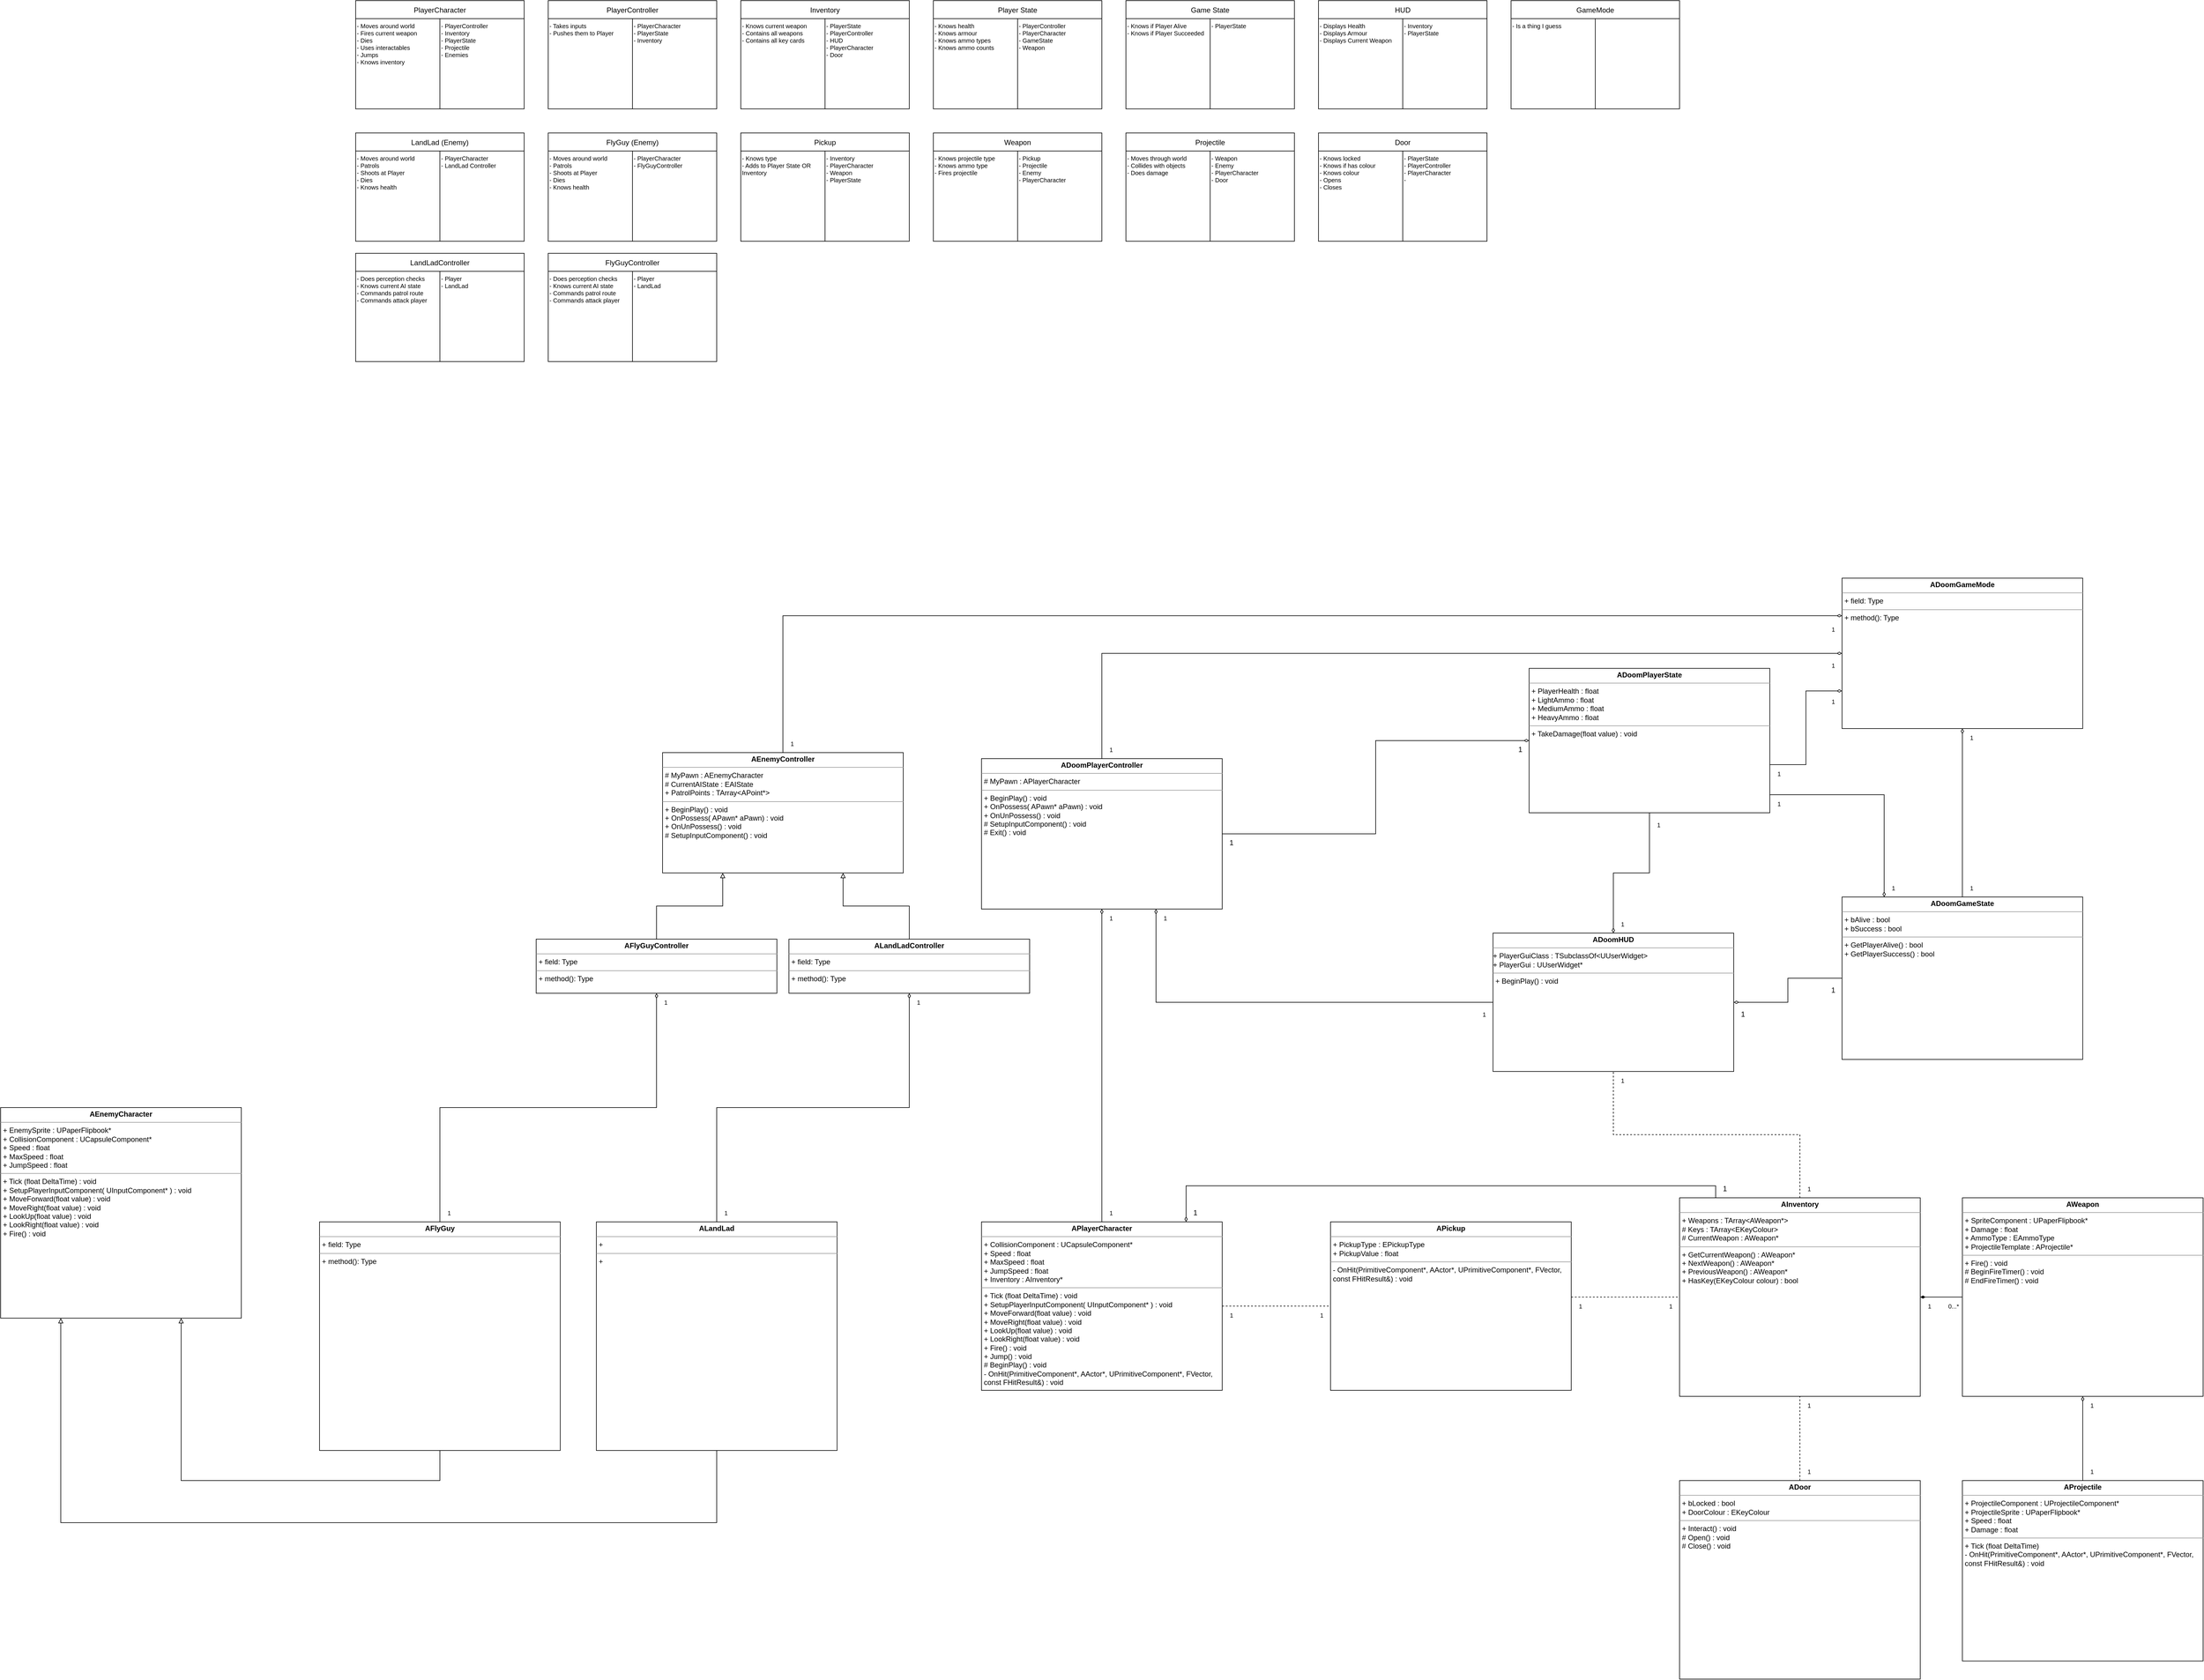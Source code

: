 <mxfile version="20.6.0" type="device"><diagram id="_YccMdDgVibpPT_6IQ4D" name="Page-1"><mxGraphModel dx="4410" dy="3184" grid="1" gridSize="10" guides="1" tooltips="1" connect="1" arrows="1" fold="1" page="1" pageScale="1" pageWidth="850" pageHeight="1100" math="0" shadow="0"><root><mxCell id="0"/><mxCell id="1" parent="0"/><mxCell id="w7ULzrGKjU1Iq_UqyiI_-1" value="PlayerCharacter" style="shape=table;startSize=30;container=1;collapsible=0;childLayout=tableLayout;" parent="1" vertex="1"><mxGeometry x="90" y="-480" width="280" height="180" as="geometry"/></mxCell><mxCell id="w7ULzrGKjU1Iq_UqyiI_-2" value="" style="shape=tableRow;horizontal=0;startSize=0;swimlaneHead=0;swimlaneBody=0;top=0;left=0;bottom=0;right=0;collapsible=0;dropTarget=0;fillColor=none;points=[[0,0.5],[1,0.5]];portConstraint=eastwest;" parent="w7ULzrGKjU1Iq_UqyiI_-1" vertex="1"><mxGeometry y="30" width="280" height="150" as="geometry"/></mxCell><mxCell id="w7ULzrGKjU1Iq_UqyiI_-3" value="- Moves around world&lt;br&gt;- Fires current weapon&lt;br&gt;- Dies&lt;br&gt;- Uses interactables&lt;br&gt;- Jumps&lt;br&gt;- Knows inventory" style="shape=partialRectangle;html=1;whiteSpace=wrap;connectable=0;overflow=hidden;fillColor=none;top=0;left=0;bottom=0;right=0;pointerEvents=1;align=left;verticalAlign=top;fontSize=10;" parent="w7ULzrGKjU1Iq_UqyiI_-2" vertex="1"><mxGeometry width="140" height="150" as="geometry"><mxRectangle width="140" height="150" as="alternateBounds"/></mxGeometry></mxCell><mxCell id="w7ULzrGKjU1Iq_UqyiI_-4" value="- PlayerController&lt;br&gt;- Inventory&lt;br&gt;- PlayerState&lt;br&gt;- Projectile&lt;br&gt;- Enemies" style="shape=partialRectangle;html=1;whiteSpace=wrap;connectable=0;overflow=hidden;fillColor=none;top=0;left=0;bottom=0;right=0;pointerEvents=1;verticalAlign=top;align=left;fontSize=10;" parent="w7ULzrGKjU1Iq_UqyiI_-2" vertex="1"><mxGeometry x="140" width="140" height="150" as="geometry"><mxRectangle width="140" height="150" as="alternateBounds"/></mxGeometry></mxCell><mxCell id="w7ULzrGKjU1Iq_UqyiI_-5" value="Inventory" style="shape=table;startSize=30;container=1;collapsible=0;childLayout=tableLayout;" parent="1" vertex="1"><mxGeometry x="730" y="-480" width="280" height="180" as="geometry"/></mxCell><mxCell id="w7ULzrGKjU1Iq_UqyiI_-6" value="" style="shape=tableRow;horizontal=0;startSize=0;swimlaneHead=0;swimlaneBody=0;top=0;left=0;bottom=0;right=0;collapsible=0;dropTarget=0;fillColor=none;points=[[0,0.5],[1,0.5]];portConstraint=eastwest;" parent="w7ULzrGKjU1Iq_UqyiI_-5" vertex="1"><mxGeometry y="30" width="280" height="150" as="geometry"/></mxCell><mxCell id="w7ULzrGKjU1Iq_UqyiI_-7" value="- Knows current weapon&lt;br&gt;- Contains all weapons&lt;br&gt;- Contains all key cards" style="shape=partialRectangle;html=1;whiteSpace=wrap;connectable=0;overflow=hidden;fillColor=none;top=0;left=0;bottom=0;right=0;pointerEvents=1;align=left;verticalAlign=top;fontSize=10;" parent="w7ULzrGKjU1Iq_UqyiI_-6" vertex="1"><mxGeometry width="140" height="150" as="geometry"><mxRectangle width="140" height="150" as="alternateBounds"/></mxGeometry></mxCell><mxCell id="w7ULzrGKjU1Iq_UqyiI_-8" value="- PlayerState&lt;br&gt;- PlayerController&lt;br&gt;- HUD&lt;br&gt;- PlayerCharacter&lt;br&gt;- Door" style="shape=partialRectangle;html=1;whiteSpace=wrap;connectable=0;overflow=hidden;fillColor=none;top=0;left=0;bottom=0;right=0;pointerEvents=1;verticalAlign=top;align=left;fontSize=10;" parent="w7ULzrGKjU1Iq_UqyiI_-6" vertex="1"><mxGeometry x="140" width="140" height="150" as="geometry"><mxRectangle width="140" height="150" as="alternateBounds"/></mxGeometry></mxCell><mxCell id="w7ULzrGKjU1Iq_UqyiI_-9" value="Player State" style="shape=table;startSize=30;container=1;collapsible=0;childLayout=tableLayout;" parent="1" vertex="1"><mxGeometry x="1050" y="-480" width="280" height="180" as="geometry"/></mxCell><mxCell id="w7ULzrGKjU1Iq_UqyiI_-10" value="" style="shape=tableRow;horizontal=0;startSize=0;swimlaneHead=0;swimlaneBody=0;top=0;left=0;bottom=0;right=0;collapsible=0;dropTarget=0;fillColor=none;points=[[0,0.5],[1,0.5]];portConstraint=eastwest;" parent="w7ULzrGKjU1Iq_UqyiI_-9" vertex="1"><mxGeometry y="30" width="280" height="150" as="geometry"/></mxCell><mxCell id="w7ULzrGKjU1Iq_UqyiI_-11" value="- Knows health&lt;br&gt;- Knows armour&lt;br&gt;- Knows ammo types&lt;br&gt;- Knows ammo counts" style="shape=partialRectangle;html=1;whiteSpace=wrap;connectable=0;overflow=hidden;fillColor=none;top=0;left=0;bottom=0;right=0;pointerEvents=1;align=left;verticalAlign=top;fontSize=10;" parent="w7ULzrGKjU1Iq_UqyiI_-10" vertex="1"><mxGeometry width="140" height="150" as="geometry"><mxRectangle width="140" height="150" as="alternateBounds"/></mxGeometry></mxCell><mxCell id="w7ULzrGKjU1Iq_UqyiI_-12" value="- PlayerController&lt;br&gt;- PlayerCharacter&lt;br&gt;- GameState&lt;br&gt;- Weapon" style="shape=partialRectangle;html=1;whiteSpace=wrap;connectable=0;overflow=hidden;fillColor=none;top=0;left=0;bottom=0;right=0;pointerEvents=1;verticalAlign=top;align=left;fontSize=10;" parent="w7ULzrGKjU1Iq_UqyiI_-10" vertex="1"><mxGeometry x="140" width="140" height="150" as="geometry"><mxRectangle width="140" height="150" as="alternateBounds"/></mxGeometry></mxCell><mxCell id="w7ULzrGKjU1Iq_UqyiI_-13" value="Game State" style="shape=table;startSize=30;container=1;collapsible=0;childLayout=tableLayout;" parent="1" vertex="1"><mxGeometry x="1370" y="-480" width="280" height="180" as="geometry"/></mxCell><mxCell id="w7ULzrGKjU1Iq_UqyiI_-14" value="" style="shape=tableRow;horizontal=0;startSize=0;swimlaneHead=0;swimlaneBody=0;top=0;left=0;bottom=0;right=0;collapsible=0;dropTarget=0;fillColor=none;points=[[0,0.5],[1,0.5]];portConstraint=eastwest;" parent="w7ULzrGKjU1Iq_UqyiI_-13" vertex="1"><mxGeometry y="30" width="280" height="150" as="geometry"/></mxCell><mxCell id="w7ULzrGKjU1Iq_UqyiI_-15" value="- Knows if Player Alive&lt;br&gt;- Knows if Player Succeeded" style="shape=partialRectangle;html=1;whiteSpace=wrap;connectable=0;overflow=hidden;fillColor=none;top=0;left=0;bottom=0;right=0;pointerEvents=1;align=left;verticalAlign=top;fontSize=10;" parent="w7ULzrGKjU1Iq_UqyiI_-14" vertex="1"><mxGeometry width="140" height="150" as="geometry"><mxRectangle width="140" height="150" as="alternateBounds"/></mxGeometry></mxCell><mxCell id="w7ULzrGKjU1Iq_UqyiI_-16" value="- PlayerState" style="shape=partialRectangle;html=1;whiteSpace=wrap;connectable=0;overflow=hidden;fillColor=none;top=0;left=0;bottom=0;right=0;pointerEvents=1;verticalAlign=top;align=left;fontSize=10;" parent="w7ULzrGKjU1Iq_UqyiI_-14" vertex="1"><mxGeometry x="140" width="140" height="150" as="geometry"><mxRectangle width="140" height="150" as="alternateBounds"/></mxGeometry></mxCell><mxCell id="w7ULzrGKjU1Iq_UqyiI_-17" value="LandLad (Enemy)" style="shape=table;startSize=30;container=1;collapsible=0;childLayout=tableLayout;" parent="1" vertex="1"><mxGeometry x="90" y="-260" width="280" height="180" as="geometry"/></mxCell><mxCell id="w7ULzrGKjU1Iq_UqyiI_-18" value="" style="shape=tableRow;horizontal=0;startSize=0;swimlaneHead=0;swimlaneBody=0;top=0;left=0;bottom=0;right=0;collapsible=0;dropTarget=0;fillColor=none;points=[[0,0.5],[1,0.5]];portConstraint=eastwest;" parent="w7ULzrGKjU1Iq_UqyiI_-17" vertex="1"><mxGeometry y="30" width="280" height="150" as="geometry"/></mxCell><mxCell id="w7ULzrGKjU1Iq_UqyiI_-19" value="- Moves around world&lt;br&gt;- Patrols&lt;br&gt;- Shoots at Player&lt;br&gt;- Dies&lt;br&gt;- Knows health" style="shape=partialRectangle;html=1;whiteSpace=wrap;connectable=0;overflow=hidden;fillColor=none;top=0;left=0;bottom=0;right=0;pointerEvents=1;align=left;verticalAlign=top;fontSize=10;" parent="w7ULzrGKjU1Iq_UqyiI_-18" vertex="1"><mxGeometry width="140" height="150" as="geometry"><mxRectangle width="140" height="150" as="alternateBounds"/></mxGeometry></mxCell><mxCell id="w7ULzrGKjU1Iq_UqyiI_-20" value="- PlayerCharacter&lt;br&gt;- LandLad Controller" style="shape=partialRectangle;html=1;whiteSpace=wrap;connectable=0;overflow=hidden;fillColor=none;top=0;left=0;bottom=0;right=0;pointerEvents=1;verticalAlign=top;align=left;fontSize=10;" parent="w7ULzrGKjU1Iq_UqyiI_-18" vertex="1"><mxGeometry x="140" width="140" height="150" as="geometry"><mxRectangle width="140" height="150" as="alternateBounds"/></mxGeometry></mxCell><mxCell id="w7ULzrGKjU1Iq_UqyiI_-21" value="FlyGuy (Enemy)" style="shape=table;startSize=30;container=1;collapsible=0;childLayout=tableLayout;" parent="1" vertex="1"><mxGeometry x="410" y="-260" width="280" height="180" as="geometry"/></mxCell><mxCell id="w7ULzrGKjU1Iq_UqyiI_-22" value="" style="shape=tableRow;horizontal=0;startSize=0;swimlaneHead=0;swimlaneBody=0;top=0;left=0;bottom=0;right=0;collapsible=0;dropTarget=0;fillColor=none;points=[[0,0.5],[1,0.5]];portConstraint=eastwest;" parent="w7ULzrGKjU1Iq_UqyiI_-21" vertex="1"><mxGeometry y="30" width="280" height="150" as="geometry"/></mxCell><mxCell id="w7ULzrGKjU1Iq_UqyiI_-23" value="- Moves around world&lt;br&gt;- Patrols&lt;br&gt;- Shoots at Player&lt;br&gt;- Dies&lt;br&gt;- Knows health" style="shape=partialRectangle;html=1;whiteSpace=wrap;connectable=0;overflow=hidden;fillColor=none;top=0;left=0;bottom=0;right=0;pointerEvents=1;align=left;verticalAlign=top;fontSize=10;" parent="w7ULzrGKjU1Iq_UqyiI_-22" vertex="1"><mxGeometry width="140" height="150" as="geometry"><mxRectangle width="140" height="150" as="alternateBounds"/></mxGeometry></mxCell><mxCell id="w7ULzrGKjU1Iq_UqyiI_-24" value="- PlayerCharacter&lt;br&gt;- FlyGuyController" style="shape=partialRectangle;html=1;whiteSpace=wrap;connectable=0;overflow=hidden;fillColor=none;top=0;left=0;bottom=0;right=0;pointerEvents=1;verticalAlign=top;align=left;fontSize=10;" parent="w7ULzrGKjU1Iq_UqyiI_-22" vertex="1"><mxGeometry x="140" width="140" height="150" as="geometry"><mxRectangle width="140" height="150" as="alternateBounds"/></mxGeometry></mxCell><mxCell id="w7ULzrGKjU1Iq_UqyiI_-25" value="Pickup" style="shape=table;startSize=30;container=1;collapsible=0;childLayout=tableLayout;" parent="1" vertex="1"><mxGeometry x="730" y="-260" width="280" height="180" as="geometry"/></mxCell><mxCell id="w7ULzrGKjU1Iq_UqyiI_-26" value="" style="shape=tableRow;horizontal=0;startSize=0;swimlaneHead=0;swimlaneBody=0;top=0;left=0;bottom=0;right=0;collapsible=0;dropTarget=0;fillColor=none;points=[[0,0.5],[1,0.5]];portConstraint=eastwest;" parent="w7ULzrGKjU1Iq_UqyiI_-25" vertex="1"><mxGeometry y="30" width="280" height="150" as="geometry"/></mxCell><mxCell id="w7ULzrGKjU1Iq_UqyiI_-27" value="- Knows type&lt;br&gt;- Adds to Player State OR Inventory" style="shape=partialRectangle;html=1;whiteSpace=wrap;connectable=0;overflow=hidden;fillColor=none;top=0;left=0;bottom=0;right=0;pointerEvents=1;align=left;verticalAlign=top;fontSize=10;" parent="w7ULzrGKjU1Iq_UqyiI_-26" vertex="1"><mxGeometry width="140" height="150" as="geometry"><mxRectangle width="140" height="150" as="alternateBounds"/></mxGeometry></mxCell><mxCell id="w7ULzrGKjU1Iq_UqyiI_-28" value="- Inventory&lt;br&gt;- PlayerCharacter&lt;br&gt;- Weapon&lt;br&gt;- PlayerState" style="shape=partialRectangle;html=1;whiteSpace=wrap;connectable=0;overflow=hidden;fillColor=none;top=0;left=0;bottom=0;right=0;pointerEvents=1;verticalAlign=top;align=left;fontSize=10;" parent="w7ULzrGKjU1Iq_UqyiI_-26" vertex="1"><mxGeometry x="140" width="140" height="150" as="geometry"><mxRectangle width="140" height="150" as="alternateBounds"/></mxGeometry></mxCell><mxCell id="w7ULzrGKjU1Iq_UqyiI_-29" value="HUD" style="shape=table;startSize=30;container=1;collapsible=0;childLayout=tableLayout;" parent="1" vertex="1"><mxGeometry x="1690" y="-480" width="280" height="180" as="geometry"/></mxCell><mxCell id="w7ULzrGKjU1Iq_UqyiI_-30" value="" style="shape=tableRow;horizontal=0;startSize=0;swimlaneHead=0;swimlaneBody=0;top=0;left=0;bottom=0;right=0;collapsible=0;dropTarget=0;fillColor=none;points=[[0,0.5],[1,0.5]];portConstraint=eastwest;" parent="w7ULzrGKjU1Iq_UqyiI_-29" vertex="1"><mxGeometry y="30" width="280" height="150" as="geometry"/></mxCell><mxCell id="w7ULzrGKjU1Iq_UqyiI_-31" value="- Displays Health&lt;br&gt;- Displays Armour&lt;br&gt;- Displays Current Weapon&lt;br&gt;" style="shape=partialRectangle;html=1;whiteSpace=wrap;connectable=0;overflow=hidden;fillColor=none;top=0;left=0;bottom=0;right=0;pointerEvents=1;align=left;verticalAlign=top;fontSize=10;" parent="w7ULzrGKjU1Iq_UqyiI_-30" vertex="1"><mxGeometry width="140" height="150" as="geometry"><mxRectangle width="140" height="150" as="alternateBounds"/></mxGeometry></mxCell><mxCell id="w7ULzrGKjU1Iq_UqyiI_-32" value="- Inventory&lt;br&gt;- PlayerState" style="shape=partialRectangle;html=1;whiteSpace=wrap;connectable=0;overflow=hidden;fillColor=none;top=0;left=0;bottom=0;right=0;pointerEvents=1;verticalAlign=top;align=left;fontSize=10;" parent="w7ULzrGKjU1Iq_UqyiI_-30" vertex="1"><mxGeometry x="140" width="140" height="150" as="geometry"><mxRectangle width="140" height="150" as="alternateBounds"/></mxGeometry></mxCell><mxCell id="w7ULzrGKjU1Iq_UqyiI_-33" value="Door" style="shape=table;startSize=30;container=1;collapsible=0;childLayout=tableLayout;" parent="1" vertex="1"><mxGeometry x="1690" y="-260" width="280" height="180" as="geometry"/></mxCell><mxCell id="w7ULzrGKjU1Iq_UqyiI_-34" value="" style="shape=tableRow;horizontal=0;startSize=0;swimlaneHead=0;swimlaneBody=0;top=0;left=0;bottom=0;right=0;collapsible=0;dropTarget=0;fillColor=none;points=[[0,0.5],[1,0.5]];portConstraint=eastwest;" parent="w7ULzrGKjU1Iq_UqyiI_-33" vertex="1"><mxGeometry y="30" width="280" height="150" as="geometry"/></mxCell><mxCell id="w7ULzrGKjU1Iq_UqyiI_-35" value="- Knows locked&lt;br&gt;- Knows if has colour&lt;br&gt;- Knows colour&lt;br&gt;- Opens&lt;br&gt;- Closes" style="shape=partialRectangle;html=1;whiteSpace=wrap;connectable=0;overflow=hidden;fillColor=none;top=0;left=0;bottom=0;right=0;pointerEvents=1;align=left;verticalAlign=top;fontSize=10;" parent="w7ULzrGKjU1Iq_UqyiI_-34" vertex="1"><mxGeometry width="140" height="150" as="geometry"><mxRectangle width="140" height="150" as="alternateBounds"/></mxGeometry></mxCell><mxCell id="w7ULzrGKjU1Iq_UqyiI_-36" value="- PlayerState&lt;br&gt;- PlayerController&lt;br&gt;- PlayerCharacter&lt;br&gt;-" style="shape=partialRectangle;html=1;whiteSpace=wrap;connectable=0;overflow=hidden;fillColor=none;top=0;left=0;bottom=0;right=0;pointerEvents=1;verticalAlign=top;align=left;fontSize=10;" parent="w7ULzrGKjU1Iq_UqyiI_-34" vertex="1"><mxGeometry x="140" width="140" height="150" as="geometry"><mxRectangle width="140" height="150" as="alternateBounds"/></mxGeometry></mxCell><mxCell id="w7ULzrGKjU1Iq_UqyiI_-37" value="LandLadController" style="shape=table;startSize=30;container=1;collapsible=0;childLayout=tableLayout;" parent="1" vertex="1"><mxGeometry x="90" y="-60" width="280" height="180" as="geometry"/></mxCell><mxCell id="w7ULzrGKjU1Iq_UqyiI_-38" value="" style="shape=tableRow;horizontal=0;startSize=0;swimlaneHead=0;swimlaneBody=0;top=0;left=0;bottom=0;right=0;collapsible=0;dropTarget=0;fillColor=none;points=[[0,0.5],[1,0.5]];portConstraint=eastwest;" parent="w7ULzrGKjU1Iq_UqyiI_-37" vertex="1"><mxGeometry y="30" width="280" height="150" as="geometry"/></mxCell><mxCell id="w7ULzrGKjU1Iq_UqyiI_-39" value="- Does perception checks&lt;br&gt;- Knows current AI state&lt;br&gt;- Commands patrol route&lt;br&gt;- Commands attack player" style="shape=partialRectangle;html=1;whiteSpace=wrap;connectable=0;overflow=hidden;fillColor=none;top=0;left=0;bottom=0;right=0;pointerEvents=1;align=left;verticalAlign=top;fontSize=10;" parent="w7ULzrGKjU1Iq_UqyiI_-38" vertex="1"><mxGeometry width="140" height="150" as="geometry"><mxRectangle width="140" height="150" as="alternateBounds"/></mxGeometry></mxCell><mxCell id="w7ULzrGKjU1Iq_UqyiI_-40" value="- Player&lt;br&gt;- LandLad" style="shape=partialRectangle;html=1;whiteSpace=wrap;connectable=0;overflow=hidden;fillColor=none;top=0;left=0;bottom=0;right=0;pointerEvents=1;verticalAlign=top;align=left;fontSize=10;" parent="w7ULzrGKjU1Iq_UqyiI_-38" vertex="1"><mxGeometry x="140" width="140" height="150" as="geometry"><mxRectangle width="140" height="150" as="alternateBounds"/></mxGeometry></mxCell><mxCell id="w7ULzrGKjU1Iq_UqyiI_-41" value="PlayerController" style="shape=table;startSize=30;container=1;collapsible=0;childLayout=tableLayout;" parent="1" vertex="1"><mxGeometry x="410" y="-480" width="280" height="180" as="geometry"/></mxCell><mxCell id="w7ULzrGKjU1Iq_UqyiI_-42" value="" style="shape=tableRow;horizontal=0;startSize=0;swimlaneHead=0;swimlaneBody=0;top=0;left=0;bottom=0;right=0;collapsible=0;dropTarget=0;fillColor=none;points=[[0,0.5],[1,0.5]];portConstraint=eastwest;" parent="w7ULzrGKjU1Iq_UqyiI_-41" vertex="1"><mxGeometry y="30" width="280" height="150" as="geometry"/></mxCell><mxCell id="w7ULzrGKjU1Iq_UqyiI_-43" value="- Takes inputs&lt;br&gt;- Pushes them to Player" style="shape=partialRectangle;html=1;whiteSpace=wrap;connectable=0;overflow=hidden;fillColor=none;top=0;left=0;bottom=0;right=0;pointerEvents=1;align=left;verticalAlign=top;fontSize=10;" parent="w7ULzrGKjU1Iq_UqyiI_-42" vertex="1"><mxGeometry width="140" height="150" as="geometry"><mxRectangle width="140" height="150" as="alternateBounds"/></mxGeometry></mxCell><mxCell id="w7ULzrGKjU1Iq_UqyiI_-44" value="- PlayerCharacter&lt;br&gt;- PlayerState&lt;br&gt;- Inventory" style="shape=partialRectangle;html=1;whiteSpace=wrap;connectable=0;overflow=hidden;fillColor=none;top=0;left=0;bottom=0;right=0;pointerEvents=1;verticalAlign=top;align=left;fontSize=10;" parent="w7ULzrGKjU1Iq_UqyiI_-42" vertex="1"><mxGeometry x="140" width="140" height="150" as="geometry"><mxRectangle width="140" height="150" as="alternateBounds"/></mxGeometry></mxCell><mxCell id="w7ULzrGKjU1Iq_UqyiI_-45" value="FlyGuyController" style="shape=table;startSize=30;container=1;collapsible=0;childLayout=tableLayout;" parent="1" vertex="1"><mxGeometry x="410" y="-60" width="280" height="180" as="geometry"/></mxCell><mxCell id="w7ULzrGKjU1Iq_UqyiI_-46" value="" style="shape=tableRow;horizontal=0;startSize=0;swimlaneHead=0;swimlaneBody=0;top=0;left=0;bottom=0;right=0;collapsible=0;dropTarget=0;fillColor=none;points=[[0,0.5],[1,0.5]];portConstraint=eastwest;" parent="w7ULzrGKjU1Iq_UqyiI_-45" vertex="1"><mxGeometry y="30" width="280" height="150" as="geometry"/></mxCell><mxCell id="w7ULzrGKjU1Iq_UqyiI_-47" value="- Does perception checks&lt;br&gt;- Knows current AI state&lt;br&gt;- Commands patrol route&lt;br&gt;- Commands attack player" style="shape=partialRectangle;html=1;whiteSpace=wrap;connectable=0;overflow=hidden;fillColor=none;top=0;left=0;bottom=0;right=0;pointerEvents=1;align=left;verticalAlign=top;fontSize=10;" parent="w7ULzrGKjU1Iq_UqyiI_-46" vertex="1"><mxGeometry width="140" height="150" as="geometry"><mxRectangle width="140" height="150" as="alternateBounds"/></mxGeometry></mxCell><mxCell id="w7ULzrGKjU1Iq_UqyiI_-48" value="- Player&lt;br&gt;- LandLad" style="shape=partialRectangle;html=1;whiteSpace=wrap;connectable=0;overflow=hidden;fillColor=none;top=0;left=0;bottom=0;right=0;pointerEvents=1;verticalAlign=top;align=left;fontSize=10;" parent="w7ULzrGKjU1Iq_UqyiI_-46" vertex="1"><mxGeometry x="140" width="140" height="150" as="geometry"><mxRectangle width="140" height="150" as="alternateBounds"/></mxGeometry></mxCell><mxCell id="w7ULzrGKjU1Iq_UqyiI_-49" value="Weapon" style="shape=table;startSize=30;container=1;collapsible=0;childLayout=tableLayout;" parent="1" vertex="1"><mxGeometry x="1050" y="-260" width="280" height="180" as="geometry"/></mxCell><mxCell id="w7ULzrGKjU1Iq_UqyiI_-50" value="" style="shape=tableRow;horizontal=0;startSize=0;swimlaneHead=0;swimlaneBody=0;top=0;left=0;bottom=0;right=0;collapsible=0;dropTarget=0;fillColor=none;points=[[0,0.5],[1,0.5]];portConstraint=eastwest;" parent="w7ULzrGKjU1Iq_UqyiI_-49" vertex="1"><mxGeometry y="30" width="280" height="150" as="geometry"/></mxCell><mxCell id="w7ULzrGKjU1Iq_UqyiI_-51" value="- Knows projectile type&lt;br&gt;- Knows ammo type&lt;br&gt;- Fires projectile" style="shape=partialRectangle;html=1;whiteSpace=wrap;connectable=0;overflow=hidden;fillColor=none;top=0;left=0;bottom=0;right=0;pointerEvents=1;align=left;verticalAlign=top;fontSize=10;" parent="w7ULzrGKjU1Iq_UqyiI_-50" vertex="1"><mxGeometry width="140" height="150" as="geometry"><mxRectangle width="140" height="150" as="alternateBounds"/></mxGeometry></mxCell><mxCell id="w7ULzrGKjU1Iq_UqyiI_-52" value="- Pickup&lt;br&gt;- Projectile&lt;br&gt;- Enemy&lt;br&gt;- PlayerCharacter" style="shape=partialRectangle;html=1;whiteSpace=wrap;connectable=0;overflow=hidden;fillColor=none;top=0;left=0;bottom=0;right=0;pointerEvents=1;verticalAlign=top;align=left;fontSize=10;" parent="w7ULzrGKjU1Iq_UqyiI_-50" vertex="1"><mxGeometry x="140" width="140" height="150" as="geometry"><mxRectangle width="140" height="150" as="alternateBounds"/></mxGeometry></mxCell><mxCell id="w7ULzrGKjU1Iq_UqyiI_-53" value="Projectile" style="shape=table;startSize=30;container=1;collapsible=0;childLayout=tableLayout;" parent="1" vertex="1"><mxGeometry x="1370" y="-260" width="280" height="180" as="geometry"/></mxCell><mxCell id="w7ULzrGKjU1Iq_UqyiI_-54" value="" style="shape=tableRow;horizontal=0;startSize=0;swimlaneHead=0;swimlaneBody=0;top=0;left=0;bottom=0;right=0;collapsible=0;dropTarget=0;fillColor=none;points=[[0,0.5],[1,0.5]];portConstraint=eastwest;" parent="w7ULzrGKjU1Iq_UqyiI_-53" vertex="1"><mxGeometry y="30" width="280" height="150" as="geometry"/></mxCell><mxCell id="w7ULzrGKjU1Iq_UqyiI_-55" value="- Moves through world&lt;br&gt;- Collides with objects&lt;br&gt;- Does damage" style="shape=partialRectangle;html=1;whiteSpace=wrap;connectable=0;overflow=hidden;fillColor=none;top=0;left=0;bottom=0;right=0;pointerEvents=1;align=left;verticalAlign=top;fontSize=10;" parent="w7ULzrGKjU1Iq_UqyiI_-54" vertex="1"><mxGeometry width="140" height="150" as="geometry"><mxRectangle width="140" height="150" as="alternateBounds"/></mxGeometry></mxCell><mxCell id="w7ULzrGKjU1Iq_UqyiI_-56" value="- Weapon&lt;br&gt;- Enemy&lt;br&gt;- PlayerCharacter&lt;br&gt;- Door" style="shape=partialRectangle;html=1;whiteSpace=wrap;connectable=0;overflow=hidden;fillColor=none;top=0;left=0;bottom=0;right=0;pointerEvents=1;verticalAlign=top;align=left;fontSize=10;" parent="w7ULzrGKjU1Iq_UqyiI_-54" vertex="1"><mxGeometry x="140" width="140" height="150" as="geometry"><mxRectangle width="140" height="150" as="alternateBounds"/></mxGeometry></mxCell><mxCell id="w7ULzrGKjU1Iq_UqyiI_-57" value="GameMode" style="shape=table;startSize=30;container=1;collapsible=0;childLayout=tableLayout;" parent="1" vertex="1"><mxGeometry x="2010" y="-480" width="280" height="180" as="geometry"/></mxCell><mxCell id="w7ULzrGKjU1Iq_UqyiI_-58" value="" style="shape=tableRow;horizontal=0;startSize=0;swimlaneHead=0;swimlaneBody=0;top=0;left=0;bottom=0;right=0;collapsible=0;dropTarget=0;fillColor=none;points=[[0,0.5],[1,0.5]];portConstraint=eastwest;" parent="w7ULzrGKjU1Iq_UqyiI_-57" vertex="1"><mxGeometry y="30" width="280" height="150" as="geometry"/></mxCell><mxCell id="w7ULzrGKjU1Iq_UqyiI_-59" value="- Is a thing I guess" style="shape=partialRectangle;html=1;whiteSpace=wrap;connectable=0;overflow=hidden;fillColor=none;top=0;left=0;bottom=0;right=0;pointerEvents=1;align=left;verticalAlign=top;fontSize=10;" parent="w7ULzrGKjU1Iq_UqyiI_-58" vertex="1"><mxGeometry width="140" height="150" as="geometry"><mxRectangle width="140" height="150" as="alternateBounds"/></mxGeometry></mxCell><mxCell id="w7ULzrGKjU1Iq_UqyiI_-60" value="" style="shape=partialRectangle;html=1;whiteSpace=wrap;connectable=0;overflow=hidden;fillColor=none;top=0;left=0;bottom=0;right=0;pointerEvents=1;verticalAlign=top;align=left;fontSize=10;" parent="w7ULzrGKjU1Iq_UqyiI_-58" vertex="1"><mxGeometry x="140" width="140" height="150" as="geometry"><mxRectangle width="140" height="150" as="alternateBounds"/></mxGeometry></mxCell><mxCell id="w7ULzrGKjU1Iq_UqyiI_-64" value="&lt;p style=&quot;margin:0px;margin-top:4px;text-align:center;&quot;&gt;&lt;b&gt;ADoomGameMode&lt;/b&gt;&lt;/p&gt;&lt;hr size=&quot;1&quot;&gt;&lt;p style=&quot;margin:0px;margin-left:4px;&quot;&gt;+ field: Type&lt;/p&gt;&lt;hr size=&quot;1&quot;&gt;&lt;p style=&quot;margin:0px;margin-left:4px;&quot;&gt;+ method(): Type&lt;/p&gt;" style="verticalAlign=top;align=left;overflow=fill;fontSize=12;fontFamily=Helvetica;html=1;" parent="1" vertex="1"><mxGeometry x="2560" y="480" width="400" height="250" as="geometry"/></mxCell><mxCell id="w7ULzrGKjU1Iq_UqyiI_-98" style="edgeStyle=orthogonalEdgeStyle;rounded=0;orthogonalLoop=1;jettySize=auto;html=1;entryX=0.5;entryY=1;entryDx=0;entryDy=0;fontSize=10;endArrow=diamondThin;endFill=0;" parent="1" source="w7ULzrGKjU1Iq_UqyiI_-65" target="w7ULzrGKjU1Iq_UqyiI_-66" edge="1"><mxGeometry relative="1" as="geometry"/></mxCell><mxCell id="w7ULzrGKjU1Iq_UqyiI_-113" style="edgeStyle=orthogonalEdgeStyle;rounded=0;orthogonalLoop=1;jettySize=auto;html=1;entryX=0;entryY=0.5;entryDx=0;entryDy=0;fontSize=10;endArrow=none;endFill=0;dashed=1;" parent="1" source="w7ULzrGKjU1Iq_UqyiI_-65" target="w7ULzrGKjU1Iq_UqyiI_-74" edge="1"><mxGeometry relative="1" as="geometry"/></mxCell><mxCell id="qobhlUI79HzyXRtvR9DI-10" style="edgeStyle=orthogonalEdgeStyle;rounded=0;orthogonalLoop=1;jettySize=auto;html=1;startArrow=diamondThin;startFill=0;endArrow=none;endFill=0;" edge="1" parent="1" source="w7ULzrGKjU1Iq_UqyiI_-65" target="w7ULzrGKjU1Iq_UqyiI_-82"><mxGeometry relative="1" as="geometry"><Array as="points"><mxPoint x="1470" y="1490"/><mxPoint x="2350" y="1490"/></Array></mxGeometry></mxCell><mxCell id="w7ULzrGKjU1Iq_UqyiI_-65" value="&lt;p style=&quot;margin:0px;margin-top:4px;text-align:center;&quot;&gt;&lt;b&gt;APlayerCharacter&lt;/b&gt;&lt;/p&gt;&lt;hr size=&quot;1&quot;&gt;&lt;p style=&quot;margin:0px;margin-left:4px;&quot;&gt;+ CollisionComponent : UCapsuleComponent*&lt;/p&gt;&lt;p style=&quot;margin:0px;margin-left:4px;&quot;&gt;+ Speed : float&lt;/p&gt;&lt;p style=&quot;margin:0px;margin-left:4px;&quot;&gt;+ MaxSpeed : float&lt;/p&gt;&lt;p style=&quot;margin:0px;margin-left:4px;&quot;&gt;+ JumpSpeed : float&lt;/p&gt;&lt;p style=&quot;margin:0px;margin-left:4px;&quot;&gt;+ Inventory : AInventory*&lt;/p&gt;&lt;hr size=&quot;1&quot;&gt;&lt;p style=&quot;margin: 0px 0px 0px 4px;&quot;&gt;+ Tick (float DeltaTime) : void&lt;/p&gt;&lt;p style=&quot;margin: 0px 0px 0px 4px;&quot;&gt;&lt;span style=&quot;&quot;&gt;+ SetupPlayerInputComponent( UInputComponent* ) : void&lt;/span&gt;&lt;br style=&quot;padding: 0px; margin: 0px;&quot;&gt;&lt;/p&gt;&lt;p style=&quot;margin: 0px 0px 0px 4px;&quot;&gt;+ MoveForward(float value) : void&lt;/p&gt;&lt;p style=&quot;margin: 0px 0px 0px 4px;&quot;&gt;+ MoveRight(float value) : void&lt;/p&gt;&lt;p style=&quot;margin: 0px 0px 0px 4px;&quot;&gt;+ LookUp(float value) : void&lt;/p&gt;&lt;p style=&quot;margin: 0px 0px 0px 4px;&quot;&gt;+ LookRight(float value) : void&lt;/p&gt;&lt;p style=&quot;margin: 0px 0px 0px 4px;&quot;&gt;+ Fire() : void&lt;/p&gt;&lt;p style=&quot;margin: 0px 0px 0px 4px;&quot;&gt;+ Jump() : void&lt;/p&gt;&lt;p style=&quot;margin: 0px 0px 0px 4px;&quot;&gt;# BeginPlay() : void&lt;/p&gt;&lt;p style=&quot;margin: 0px 0px 0px 4px;&quot;&gt;- OnHit(PrimitiveComponent*, AActor*, UPrimitiveComponent*, FVector,&lt;/p&gt;&lt;p style=&quot;margin: 0px 0px 0px 4px;&quot;&gt;const FHitResult&amp;amp;) : void&lt;/p&gt;" style="verticalAlign=top;align=left;overflow=fill;fontSize=12;fontFamily=Helvetica;html=1;" parent="1" vertex="1"><mxGeometry x="1130" y="1550" width="400" height="280" as="geometry"/></mxCell><mxCell id="w7ULzrGKjU1Iq_UqyiI_-105" style="edgeStyle=orthogonalEdgeStyle;rounded=0;orthogonalLoop=1;jettySize=auto;html=1;entryX=0;entryY=0.5;entryDx=0;entryDy=0;fontSize=10;endArrow=diamondThin;endFill=0;" parent="1" source="w7ULzrGKjU1Iq_UqyiI_-66" target="w7ULzrGKjU1Iq_UqyiI_-64" edge="1"><mxGeometry relative="1" as="geometry"><Array as="points"><mxPoint x="1330" y="605"/></Array></mxGeometry></mxCell><mxCell id="w7ULzrGKjU1Iq_UqyiI_-66" value="&lt;p style=&quot;margin:0px;margin-top:4px;text-align:center;&quot;&gt;&lt;b&gt;ADoomPlayerController&lt;/b&gt;&lt;/p&gt;&lt;hr size=&quot;1&quot;&gt;&lt;p style=&quot;margin:0px;margin-left:4px;&quot;&gt;# MyPawn : APlayerCharacter&lt;/p&gt;&lt;hr size=&quot;1&quot;&gt;&lt;p style=&quot;margin:0px;margin-left:4px;&quot;&gt;+ BeginPlay() : void&lt;br style=&quot;padding: 0px; margin: 0px;&quot;&gt;+ OnPossess( APawn* aPawn) : void&lt;br style=&quot;padding: 0px; margin: 0px;&quot;&gt;+ OnUnPossess() : void&lt;br style=&quot;padding: 0px; margin: 0px;&quot;&gt;# SetupInputComponent() : void&lt;br style=&quot;padding: 0px; margin: 0px;&quot;&gt;&lt;/p&gt;&lt;p style=&quot;margin:0px;margin-left:4px;&quot;&gt;# Exit() : void&lt;br&gt;&lt;/p&gt;" style="verticalAlign=top;align=left;overflow=fill;fontSize=12;fontFamily=Helvetica;html=1;" parent="1" vertex="1"><mxGeometry x="1130" y="780" width="400" height="250" as="geometry"/></mxCell><mxCell id="w7ULzrGKjU1Iq_UqyiI_-87" style="edgeStyle=orthogonalEdgeStyle;rounded=0;orthogonalLoop=1;jettySize=auto;html=1;entryX=0;entryY=0.75;entryDx=0;entryDy=0;fontSize=10;endArrow=diamondThin;endFill=0;" parent="1" source="w7ULzrGKjU1Iq_UqyiI_-67" target="w7ULzrGKjU1Iq_UqyiI_-64" edge="1"><mxGeometry relative="1" as="geometry"><Array as="points"><mxPoint x="2500" y="790"/><mxPoint x="2500" y="668"/></Array></mxGeometry></mxCell><mxCell id="qobhlUI79HzyXRtvR9DI-6" style="edgeStyle=orthogonalEdgeStyle;rounded=0;orthogonalLoop=1;jettySize=auto;html=1;startArrow=diamondThin;startFill=0;endArrow=none;endFill=0;" edge="1" parent="1" source="w7ULzrGKjU1Iq_UqyiI_-67" target="w7ULzrGKjU1Iq_UqyiI_-66"><mxGeometry relative="1" as="geometry"/></mxCell><mxCell id="w7ULzrGKjU1Iq_UqyiI_-67" value="&lt;p style=&quot;margin:0px;margin-top:4px;text-align:center;&quot;&gt;&lt;b&gt;ADoomPlayerState&lt;/b&gt;&lt;/p&gt;&lt;hr size=&quot;1&quot;&gt;&lt;p style=&quot;margin:0px;margin-left:4px;&quot;&gt;+ PlayerHealth : float&lt;/p&gt;&lt;p style=&quot;margin:0px;margin-left:4px;&quot;&gt;+ LightAmmo : float&lt;/p&gt;&lt;p style=&quot;margin:0px;margin-left:4px;&quot;&gt;+ MediumAmmo : float&lt;/p&gt;&lt;p style=&quot;margin:0px;margin-left:4px;&quot;&gt;+ HeavyAmmo : float&lt;/p&gt;&lt;hr size=&quot;1&quot;&gt;&lt;p style=&quot;margin:0px;margin-left:4px;&quot;&gt;+ TakeDamage(float value) : void&lt;/p&gt;" style="verticalAlign=top;align=left;overflow=fill;fontSize=12;fontFamily=Helvetica;html=1;" parent="1" vertex="1"><mxGeometry x="2040" y="630" width="400" height="240" as="geometry"/></mxCell><mxCell id="w7ULzrGKjU1Iq_UqyiI_-84" style="edgeStyle=orthogonalEdgeStyle;rounded=0;orthogonalLoop=1;jettySize=auto;html=1;fontSize=10;endArrow=diamondThin;endFill=0;" parent="1" source="w7ULzrGKjU1Iq_UqyiI_-68" target="w7ULzrGKjU1Iq_UqyiI_-64" edge="1"><mxGeometry relative="1" as="geometry"/></mxCell><mxCell id="w7ULzrGKjU1Iq_UqyiI_-151" style="edgeStyle=orthogonalEdgeStyle;rounded=0;orthogonalLoop=1;jettySize=auto;html=1;entryX=0.75;entryY=1;entryDx=0;entryDy=0;fontSize=10;endArrow=none;endFill=0;startArrow=diamondThin;startFill=0;" parent="1" source="w7ULzrGKjU1Iq_UqyiI_-68" target="w7ULzrGKjU1Iq_UqyiI_-67" edge="1"><mxGeometry relative="1" as="geometry"><Array as="points"><mxPoint x="2630" y="840"/><mxPoint x="2440" y="840"/><mxPoint x="2440" y="870"/></Array></mxGeometry></mxCell><mxCell id="qobhlUI79HzyXRtvR9DI-3" style="edgeStyle=orthogonalEdgeStyle;rounded=0;orthogonalLoop=1;jettySize=auto;html=1;startArrow=none;startFill=0;endArrow=diamondThin;endFill=0;" edge="1" parent="1" source="w7ULzrGKjU1Iq_UqyiI_-68" target="w7ULzrGKjU1Iq_UqyiI_-69"><mxGeometry relative="1" as="geometry"/></mxCell><mxCell id="w7ULzrGKjU1Iq_UqyiI_-68" value="&lt;p style=&quot;margin:0px;margin-top:4px;text-align:center;&quot;&gt;&lt;b&gt;ADoomGameState&lt;/b&gt;&lt;/p&gt;&lt;hr size=&quot;1&quot;&gt;&lt;p style=&quot;margin: 0px 0px 0px 4px;&quot;&gt;+ bAlive : bool&lt;/p&gt;&lt;p style=&quot;margin: 0px 0px 0px 4px;&quot;&gt;+ bSuccess : bool&lt;/p&gt;&lt;hr size=&quot;1&quot;&gt;&lt;p style=&quot;margin: 0px 0px 0px 4px;&quot;&gt;+ GetPlayerAlive() : bool&lt;/p&gt;&lt;p style=&quot;margin: 0px 0px 0px 4px;&quot;&gt;+ GetPlayerSuccess() : bool&lt;/p&gt;" style="verticalAlign=top;align=left;overflow=fill;fontSize=12;fontFamily=Helvetica;html=1;" parent="1" vertex="1"><mxGeometry x="2560" y="1010" width="400" height="270" as="geometry"/></mxCell><mxCell id="w7ULzrGKjU1Iq_UqyiI_-96" style="edgeStyle=orthogonalEdgeStyle;rounded=0;orthogonalLoop=1;jettySize=auto;html=1;fontSize=10;endArrow=diamondThin;endFill=0;" parent="1" source="w7ULzrGKjU1Iq_UqyiI_-69" target="w7ULzrGKjU1Iq_UqyiI_-66" edge="1"><mxGeometry relative="1" as="geometry"><Array as="points"><mxPoint x="1420" y="1185"/></Array></mxGeometry></mxCell><mxCell id="w7ULzrGKjU1Iq_UqyiI_-97" style="edgeStyle=orthogonalEdgeStyle;rounded=0;orthogonalLoop=1;jettySize=auto;html=1;fontSize=10;endArrow=none;endFill=0;startArrow=diamondThin;startFill=0;" parent="1" source="w7ULzrGKjU1Iq_UqyiI_-69" target="w7ULzrGKjU1Iq_UqyiI_-67" edge="1"><mxGeometry relative="1" as="geometry"/></mxCell><mxCell id="w7ULzrGKjU1Iq_UqyiI_-69" value="&lt;p style=&quot;margin:0px;margin-top:4px;text-align:center;&quot;&gt;&lt;b&gt;ADoomHUD&lt;/b&gt;&lt;/p&gt;&lt;hr size=&quot;1&quot;&gt;&lt;p style=&quot;margin:0px;margin-left:4px;&quot;&gt;&lt;/p&gt;&lt;span style=&quot;&quot;&gt;+ PlayerGuiClass : TSubclassOf&amp;lt;UUserWidget&amp;gt;&lt;/span&gt;&lt;br style=&quot;padding: 0px; margin: 0px;&quot;&gt;&lt;span style=&quot;&quot;&gt;+ PlayerGui : UUserWidget*&lt;/span&gt;&lt;hr size=&quot;1&quot;&gt;&lt;p style=&quot;margin:0px;margin-left:4px;&quot;&gt;+ BeginPlay() : void&lt;br&gt;&lt;/p&gt;" style="verticalAlign=top;align=left;overflow=fill;fontSize=12;fontFamily=Helvetica;html=1;" parent="1" vertex="1"><mxGeometry x="1980" y="1070" width="400" height="230" as="geometry"/></mxCell><mxCell id="w7ULzrGKjU1Iq_UqyiI_-70" value="&lt;p style=&quot;margin:0px;margin-top:4px;text-align:center;&quot;&gt;&lt;b&gt;AEnemyCharacter&lt;/b&gt;&lt;/p&gt;&lt;hr size=&quot;1&quot;&gt;&lt;p style=&quot;margin: 0px 0px 0px 4px;&quot;&gt;+ EnemySprite : UPaperFlipbook*&lt;/p&gt;&lt;p style=&quot;margin: 0px 0px 0px 4px;&quot;&gt;+ CollisionComponent : UCapsuleComponent*&lt;/p&gt;&lt;p style=&quot;margin: 0px 0px 0px 4px;&quot;&gt;+ Speed : float&lt;/p&gt;&lt;p style=&quot;margin: 0px 0px 0px 4px;&quot;&gt;+ MaxSpeed : float&lt;/p&gt;&lt;p style=&quot;margin: 0px 0px 0px 4px;&quot;&gt;+ JumpSpeed : float&lt;/p&gt;&lt;hr size=&quot;1&quot;&gt;&lt;p style=&quot;margin: 0px 0px 0px 4px;&quot;&gt;+ Tick (float DeltaTime) : void&lt;/p&gt;&lt;p style=&quot;margin: 0px 0px 0px 4px;&quot;&gt;+ SetupPlayerInputComponent( UInputComponent* ) : void&lt;br style=&quot;padding: 0px; margin: 0px;&quot;&gt;&lt;/p&gt;&lt;p style=&quot;margin: 0px 0px 0px 4px;&quot;&gt;+ MoveForward(float value) : void&lt;/p&gt;&lt;p style=&quot;margin: 0px 0px 0px 4px;&quot;&gt;+ MoveRight(float value) : void&lt;/p&gt;&lt;p style=&quot;margin: 0px 0px 0px 4px;&quot;&gt;+ LookUp(float value) : void&lt;/p&gt;&lt;p style=&quot;margin: 0px 0px 0px 4px;&quot;&gt;+ LookRight(float value) : void&lt;/p&gt;&lt;p style=&quot;margin: 0px 0px 0px 4px;&quot;&gt;+ Fire() : void&lt;/p&gt;" style="verticalAlign=top;align=left;overflow=fill;fontSize=12;fontFamily=Helvetica;html=1;" parent="1" vertex="1"><mxGeometry x="-500" y="1360" width="400" height="350" as="geometry"/></mxCell><mxCell id="w7ULzrGKjU1Iq_UqyiI_-110" style="edgeStyle=orthogonalEdgeStyle;rounded=0;orthogonalLoop=1;jettySize=auto;html=1;entryX=0.5;entryY=1;entryDx=0;entryDy=0;fontSize=10;endArrow=diamondThin;endFill=0;" parent="1" source="w7ULzrGKjU1Iq_UqyiI_-71" target="w7ULzrGKjU1Iq_UqyiI_-77" edge="1"><mxGeometry relative="1" as="geometry"/></mxCell><mxCell id="w7ULzrGKjU1Iq_UqyiI_-131" style="edgeStyle=orthogonalEdgeStyle;rounded=0;orthogonalLoop=1;jettySize=auto;html=1;entryX=0.25;entryY=1;entryDx=0;entryDy=0;fontSize=10;endArrow=block;endFill=0;" parent="1" source="w7ULzrGKjU1Iq_UqyiI_-71" target="w7ULzrGKjU1Iq_UqyiI_-70" edge="1"><mxGeometry relative="1" as="geometry"><Array as="points"><mxPoint x="690" y="2050"/><mxPoint x="-400" y="2050"/></Array></mxGeometry></mxCell><mxCell id="w7ULzrGKjU1Iq_UqyiI_-71" value="&lt;p style=&quot;margin:0px;margin-top:4px;text-align:center;&quot;&gt;&lt;b&gt;ALandLad&lt;/b&gt;&lt;/p&gt;&lt;hr size=&quot;1&quot;&gt;&lt;p style=&quot;margin: 0px 0px 0px 4px;&quot;&gt;+&amp;nbsp;&lt;br&gt;&lt;/p&gt;&lt;hr size=&quot;1&quot;&gt;&lt;p style=&quot;margin: 0px 0px 0px 4px;&quot;&gt;+&amp;nbsp;&lt;/p&gt;" style="verticalAlign=top;align=left;overflow=fill;fontSize=12;fontFamily=Helvetica;html=1;" parent="1" vertex="1"><mxGeometry x="490" y="1550" width="400" height="380" as="geometry"/></mxCell><mxCell id="w7ULzrGKjU1Iq_UqyiI_-109" style="edgeStyle=orthogonalEdgeStyle;rounded=0;orthogonalLoop=1;jettySize=auto;html=1;fontSize=10;endArrow=diamondThin;endFill=0;" parent="1" source="w7ULzrGKjU1Iq_UqyiI_-73" target="w7ULzrGKjU1Iq_UqyiI_-76" edge="1"><mxGeometry relative="1" as="geometry"/></mxCell><mxCell id="w7ULzrGKjU1Iq_UqyiI_-132" style="edgeStyle=orthogonalEdgeStyle;rounded=0;orthogonalLoop=1;jettySize=auto;html=1;entryX=0.75;entryY=1;entryDx=0;entryDy=0;fontSize=10;endArrow=block;endFill=0;" parent="1" source="w7ULzrGKjU1Iq_UqyiI_-73" target="w7ULzrGKjU1Iq_UqyiI_-70" edge="1"><mxGeometry relative="1" as="geometry"><Array as="points"><mxPoint x="230" y="1980"/><mxPoint x="-200" y="1980"/></Array></mxGeometry></mxCell><mxCell id="w7ULzrGKjU1Iq_UqyiI_-73" value="&lt;p style=&quot;margin:0px;margin-top:4px;text-align:center;&quot;&gt;&lt;b&gt;AFlyGuy&lt;/b&gt;&lt;/p&gt;&lt;hr size=&quot;1&quot;&gt;&lt;p style=&quot;margin:0px;margin-left:4px;&quot;&gt;+ field: Type&lt;/p&gt;&lt;hr size=&quot;1&quot;&gt;&lt;p style=&quot;margin:0px;margin-left:4px;&quot;&gt;+ method(): Type&lt;/p&gt;" style="verticalAlign=top;align=left;overflow=fill;fontSize=12;fontFamily=Helvetica;html=1;" parent="1" vertex="1"><mxGeometry x="30" y="1550" width="400" height="380" as="geometry"/></mxCell><mxCell id="w7ULzrGKjU1Iq_UqyiI_-103" style="edgeStyle=orthogonalEdgeStyle;rounded=0;orthogonalLoop=1;jettySize=auto;html=1;fontSize=10;endArrow=none;endFill=0;entryX=0;entryY=0.5;entryDx=0;entryDy=0;dashed=1;" parent="1" source="w7ULzrGKjU1Iq_UqyiI_-74" target="w7ULzrGKjU1Iq_UqyiI_-82" edge="1"><mxGeometry relative="1" as="geometry"><mxPoint x="2480" y="1330" as="targetPoint"/><Array as="points"><mxPoint x="2180" y="1675"/><mxPoint x="2180" y="1675"/></Array></mxGeometry></mxCell><mxCell id="w7ULzrGKjU1Iq_UqyiI_-74" value="&lt;p style=&quot;margin:0px;margin-top:4px;text-align:center;&quot;&gt;&lt;b&gt;APickup&lt;/b&gt;&lt;/p&gt;&lt;hr size=&quot;1&quot;&gt;&lt;p style=&quot;margin:0px;margin-left:4px;&quot;&gt;+ PickupType : EPickupType&lt;/p&gt;&lt;p style=&quot;margin:0px;margin-left:4px;&quot;&gt;+ PickupValue : float&lt;/p&gt;&lt;hr size=&quot;1&quot;&gt;&lt;p style=&quot;margin:0px;margin-left:4px;&quot;&gt;&lt;span style=&quot;background-color: initial;&quot;&gt;- OnHit(PrimitiveComponent*, AActor*, UPrimitiveComponent*, FVector,&lt;/span&gt;&lt;br&gt;&lt;/p&gt;&lt;p style=&quot;margin: 0px 0px 0px 4px;&quot;&gt;const FHitResult&amp;amp;) : void&lt;/p&gt;" style="verticalAlign=top;align=left;overflow=fill;fontSize=12;fontFamily=Helvetica;html=1;" parent="1" vertex="1"><mxGeometry x="1710" y="1550" width="400" height="280" as="geometry"/></mxCell><mxCell id="w7ULzrGKjU1Iq_UqyiI_-136" style="edgeStyle=orthogonalEdgeStyle;rounded=0;orthogonalLoop=1;jettySize=auto;html=1;fontSize=10;endArrow=diamondThin;endFill=1;" parent="1" source="w7ULzrGKjU1Iq_UqyiI_-75" target="w7ULzrGKjU1Iq_UqyiI_-82" edge="1"><mxGeometry relative="1" as="geometry"/></mxCell><mxCell id="w7ULzrGKjU1Iq_UqyiI_-75" value="&lt;p style=&quot;margin:0px;margin-top:4px;text-align:center;&quot;&gt;&lt;b&gt;AWeapon&lt;/b&gt;&lt;/p&gt;&lt;hr size=&quot;1&quot;&gt;&lt;p style=&quot;margin:0px;margin-left:4px;&quot;&gt;+ SpriteComponent : UPaperFlipbook*&lt;/p&gt;&lt;p style=&quot;margin:0px;margin-left:4px;&quot;&gt;+ Damage : float&lt;/p&gt;&lt;p style=&quot;margin:0px;margin-left:4px;&quot;&gt;+ AmmoType : EAmmoType&lt;/p&gt;&lt;p style=&quot;margin:0px;margin-left:4px;&quot;&gt;+ ProjectileTemplate : AProjectile*&lt;/p&gt;&lt;hr size=&quot;1&quot;&gt;&lt;p style=&quot;margin:0px;margin-left:4px;&quot;&gt;+ Fire() : void&lt;/p&gt;&lt;p style=&quot;margin:0px;margin-left:4px;&quot;&gt;# BeginFireTimer() : void&lt;/p&gt;&lt;p style=&quot;margin:0px;margin-left:4px;&quot;&gt;# EndFireTimer() : void&lt;/p&gt;" style="verticalAlign=top;align=left;overflow=fill;fontSize=12;fontFamily=Helvetica;html=1;" parent="1" vertex="1"><mxGeometry x="2760" y="1510" width="400" height="330" as="geometry"/></mxCell><mxCell id="w7ULzrGKjU1Iq_UqyiI_-134" style="edgeStyle=orthogonalEdgeStyle;rounded=0;orthogonalLoop=1;jettySize=auto;html=1;entryX=0.25;entryY=1;entryDx=0;entryDy=0;fontSize=10;endArrow=block;endFill=0;" parent="1" source="w7ULzrGKjU1Iq_UqyiI_-76" target="w7ULzrGKjU1Iq_UqyiI_-106" edge="1"><mxGeometry relative="1" as="geometry"/></mxCell><mxCell id="w7ULzrGKjU1Iq_UqyiI_-76" value="&lt;p style=&quot;margin:0px;margin-top:4px;text-align:center;&quot;&gt;&lt;b&gt;AFlyGuyController&lt;/b&gt;&lt;/p&gt;&lt;hr size=&quot;1&quot;&gt;&lt;p style=&quot;margin:0px;margin-left:4px;&quot;&gt;+ field: Type&lt;/p&gt;&lt;hr size=&quot;1&quot;&gt;&lt;p style=&quot;margin:0px;margin-left:4px;&quot;&gt;+ method(): Type&lt;/p&gt;" style="verticalAlign=top;align=left;overflow=fill;fontSize=12;fontFamily=Helvetica;html=1;" parent="1" vertex="1"><mxGeometry x="390" y="1080" width="400" height="90" as="geometry"/></mxCell><mxCell id="w7ULzrGKjU1Iq_UqyiI_-133" style="edgeStyle=orthogonalEdgeStyle;rounded=0;orthogonalLoop=1;jettySize=auto;html=1;entryX=0.75;entryY=1;entryDx=0;entryDy=0;fontSize=10;endArrow=block;endFill=0;" parent="1" source="w7ULzrGKjU1Iq_UqyiI_-77" target="w7ULzrGKjU1Iq_UqyiI_-106" edge="1"><mxGeometry relative="1" as="geometry"/></mxCell><mxCell id="w7ULzrGKjU1Iq_UqyiI_-77" value="&lt;p style=&quot;margin:0px;margin-top:4px;text-align:center;&quot;&gt;&lt;b&gt;ALandLadController&lt;/b&gt;&lt;/p&gt;&lt;hr size=&quot;1&quot;&gt;&lt;p style=&quot;margin:0px;margin-left:4px;&quot;&gt;+ field: Type&lt;/p&gt;&lt;hr size=&quot;1&quot;&gt;&lt;p style=&quot;margin:0px;margin-left:4px;&quot;&gt;+ method(): Type&lt;/p&gt;" style="verticalAlign=top;align=left;overflow=fill;fontSize=12;fontFamily=Helvetica;html=1;" parent="1" vertex="1"><mxGeometry x="810" y="1080" width="400" height="90" as="geometry"/></mxCell><mxCell id="w7ULzrGKjU1Iq_UqyiI_-102" style="edgeStyle=orthogonalEdgeStyle;rounded=0;orthogonalLoop=1;jettySize=auto;html=1;fontSize=10;endArrow=diamondThin;endFill=0;" parent="1" source="w7ULzrGKjU1Iq_UqyiI_-78" target="w7ULzrGKjU1Iq_UqyiI_-75" edge="1"><mxGeometry relative="1" as="geometry"/></mxCell><mxCell id="w7ULzrGKjU1Iq_UqyiI_-78" value="&lt;p style=&quot;margin:0px;margin-top:4px;text-align:center;&quot;&gt;&lt;b&gt;AProjectile&lt;/b&gt;&lt;/p&gt;&lt;hr size=&quot;1&quot;&gt;&lt;p style=&quot;margin:0px;margin-left:4px;&quot;&gt;+ ProjectileComponent : UProjectileComponent*&lt;/p&gt;&lt;p style=&quot;margin:0px;margin-left:4px;&quot;&gt;+ ProjectileSprite : UPaperFlipbook*&lt;/p&gt;&lt;p style=&quot;margin:0px;margin-left:4px;&quot;&gt;+ Speed : float&lt;/p&gt;&lt;p style=&quot;margin:0px;margin-left:4px;&quot;&gt;+ Damage : float&lt;/p&gt;&lt;hr size=&quot;1&quot;&gt;&lt;p style=&quot;margin:0px;margin-left:4px;&quot;&gt;+ Tick (float DeltaTime)&lt;/p&gt;&lt;p style=&quot;margin: 0px 0px 0px 4px;&quot;&gt;- OnHit(PrimitiveComponent*, AActor*, UPrimitiveComponent*, FVector,&lt;/p&gt;&lt;p style=&quot;margin: 0px 0px 0px 4px;&quot;&gt;const FHitResult&amp;amp;) : void&lt;/p&gt;" style="verticalAlign=top;align=left;overflow=fill;fontSize=12;fontFamily=Helvetica;html=1;" parent="1" vertex="1"><mxGeometry x="2760" y="1980" width="400" height="300" as="geometry"/></mxCell><mxCell id="w7ULzrGKjU1Iq_UqyiI_-140" style="edgeStyle=orthogonalEdgeStyle;rounded=0;orthogonalLoop=1;jettySize=auto;html=1;fontSize=10;endArrow=none;endFill=0;dashed=1;" parent="1" source="w7ULzrGKjU1Iq_UqyiI_-79" target="w7ULzrGKjU1Iq_UqyiI_-82" edge="1"><mxGeometry relative="1" as="geometry"/></mxCell><mxCell id="w7ULzrGKjU1Iq_UqyiI_-79" value="&lt;p style=&quot;margin:0px;margin-top:4px;text-align:center;&quot;&gt;&lt;b&gt;ADoor&lt;/b&gt;&lt;/p&gt;&lt;hr size=&quot;1&quot;&gt;&lt;p style=&quot;margin:0px;margin-left:4px;&quot;&gt;+ bLocked : bool&lt;/p&gt;&lt;p style=&quot;margin:0px;margin-left:4px;&quot;&gt;+ DoorColour : EKeyColour&lt;/p&gt;&lt;hr size=&quot;1&quot;&gt;&lt;p style=&quot;margin:0px;margin-left:4px;&quot;&gt;+ Interact() : void&lt;/p&gt;&lt;p style=&quot;margin:0px;margin-left:4px;&quot;&gt;# Open() : void&lt;/p&gt;&lt;p style=&quot;margin:0px;margin-left:4px;&quot;&gt;# Close() : void&lt;/p&gt;" style="verticalAlign=top;align=left;overflow=fill;fontSize=12;fontFamily=Helvetica;html=1;" parent="1" vertex="1"><mxGeometry x="2290" y="1980" width="400" height="330" as="geometry"/></mxCell><mxCell id="w7ULzrGKjU1Iq_UqyiI_-92" style="edgeStyle=orthogonalEdgeStyle;rounded=0;orthogonalLoop=1;jettySize=auto;html=1;fontSize=10;endArrow=none;endFill=0;dashed=1;" parent="1" source="w7ULzrGKjU1Iq_UqyiI_-82" target="w7ULzrGKjU1Iq_UqyiI_-69" edge="1"><mxGeometry relative="1" as="geometry"/></mxCell><mxCell id="w7ULzrGKjU1Iq_UqyiI_-82" value="&lt;p style=&quot;margin:0px;margin-top:4px;text-align:center;&quot;&gt;&lt;b&gt;AInventory&lt;/b&gt;&lt;/p&gt;&lt;hr size=&quot;1&quot;&gt;&lt;p style=&quot;margin:0px;margin-left:4px;&quot;&gt;+ Weapons : TArray&amp;lt;AWeapon*&amp;gt;&lt;/p&gt;&lt;p style=&quot;margin:0px;margin-left:4px;&quot;&gt;# Keys : TArray&amp;lt;EKeyColour&amp;gt;&lt;/p&gt;&lt;p style=&quot;margin:0px;margin-left:4px;&quot;&gt;# CurrentWeapon : AWeapon*&lt;/p&gt;&lt;hr size=&quot;1&quot;&gt;&lt;p style=&quot;margin:0px;margin-left:4px;&quot;&gt;+ GetCurrentWeapon() : AWeapon*&lt;/p&gt;&lt;p style=&quot;margin:0px;margin-left:4px;&quot;&gt;+ NextWeapon() : AWeapon*&lt;/p&gt;&lt;p style=&quot;margin:0px;margin-left:4px;&quot;&gt;+ PreviousWeapon() : AWeapon*&lt;/p&gt;&lt;p style=&quot;margin:0px;margin-left:4px;&quot;&gt;+ HasKey(EKeyColour colour) : bool&lt;/p&gt;&lt;p style=&quot;margin:0px;margin-left:4px;&quot;&gt;&lt;br&gt;&lt;/p&gt;" style="verticalAlign=top;align=left;overflow=fill;fontSize=12;fontFamily=Helvetica;html=1;" parent="1" vertex="1"><mxGeometry x="2290" y="1510" width="400" height="330" as="geometry"/></mxCell><mxCell id="w7ULzrGKjU1Iq_UqyiI_-112" style="edgeStyle=orthogonalEdgeStyle;rounded=0;orthogonalLoop=1;jettySize=auto;html=1;entryX=0;entryY=0.25;entryDx=0;entryDy=0;fontSize=10;endArrow=diamondThin;endFill=0;" parent="1" source="w7ULzrGKjU1Iq_UqyiI_-106" target="w7ULzrGKjU1Iq_UqyiI_-64" edge="1"><mxGeometry relative="1" as="geometry"><Array as="points"><mxPoint x="800" y="543"/></Array></mxGeometry></mxCell><mxCell id="w7ULzrGKjU1Iq_UqyiI_-106" value="&lt;p style=&quot;margin:0px;margin-top:4px;text-align:center;&quot;&gt;&lt;b&gt;AEnemyController&lt;/b&gt;&lt;/p&gt;&lt;hr size=&quot;1&quot;&gt;&lt;p style=&quot;margin:0px;margin-left:4px;&quot;&gt;# MyPawn : AEnemyCharacter&lt;/p&gt;&lt;p style=&quot;margin:0px;margin-left:4px;&quot;&gt;# CurrentAIState : EAIState&lt;/p&gt;&lt;p style=&quot;margin:0px;margin-left:4px;&quot;&gt;+ PatrolPoints : TArray&amp;lt;APoint*&amp;gt;&lt;/p&gt;&lt;hr size=&quot;1&quot;&gt;&lt;p style=&quot;margin: 0px 0px 0px 4px;&quot;&gt;+ BeginPlay() : void&lt;br style=&quot;padding: 0px; margin: 0px;&quot;&gt;+ OnPossess( APawn* aPawn) : void&lt;br style=&quot;padding: 0px; margin: 0px;&quot;&gt;+ OnUnPossess() : void&lt;br style=&quot;padding: 0px; margin: 0px;&quot;&gt;# SetupInputComponent() : void&lt;br style=&quot;padding: 0px; margin: 0px;&quot;&gt;&lt;/p&gt;&lt;p style=&quot;margin: 0px 0px 0px 4px;&quot;&gt;&lt;br&gt;&lt;/p&gt;" style="verticalAlign=top;align=left;overflow=fill;fontSize=12;fontFamily=Helvetica;html=1;" parent="1" vertex="1"><mxGeometry x="600" y="770" width="400" height="200" as="geometry"/></mxCell><mxCell id="w7ULzrGKjU1Iq_UqyiI_-137" value="1" style="text;html=1;align=center;verticalAlign=middle;resizable=0;points=[];autosize=1;strokeColor=none;fillColor=none;fontSize=10;" parent="1" vertex="1"><mxGeometry x="2690" y="1675" width="30" height="30" as="geometry"/></mxCell><mxCell id="w7ULzrGKjU1Iq_UqyiI_-139" value="0...*" style="text;html=1;align=center;verticalAlign=middle;resizable=0;points=[];autosize=1;strokeColor=none;fillColor=none;fontSize=10;" parent="1" vertex="1"><mxGeometry x="2725" y="1675" width="40" height="30" as="geometry"/></mxCell><mxCell id="w7ULzrGKjU1Iq_UqyiI_-141" value="1" style="text;html=1;align=center;verticalAlign=middle;resizable=0;points=[];autosize=1;strokeColor=none;fillColor=none;fontSize=10;" parent="1" vertex="1"><mxGeometry x="2490" y="1840" width="30" height="30" as="geometry"/></mxCell><mxCell id="w7ULzrGKjU1Iq_UqyiI_-142" value="1" style="text;html=1;align=center;verticalAlign=middle;resizable=0;points=[];autosize=1;strokeColor=none;fillColor=none;fontSize=10;" parent="1" vertex="1"><mxGeometry x="2490" y="1950" width="30" height="30" as="geometry"/></mxCell><mxCell id="w7ULzrGKjU1Iq_UqyiI_-143" value="1" style="text;html=1;align=center;verticalAlign=middle;resizable=0;points=[];autosize=1;strokeColor=none;fillColor=none;fontSize=10;" parent="1" vertex="1"><mxGeometry x="2490" y="1480" width="30" height="30" as="geometry"/></mxCell><mxCell id="w7ULzrGKjU1Iq_UqyiI_-144" value="1" style="text;html=1;align=center;verticalAlign=middle;resizable=0;points=[];autosize=1;strokeColor=none;fillColor=none;fontSize=10;" parent="1" vertex="1"><mxGeometry x="2180" y="1300" width="30" height="30" as="geometry"/></mxCell><mxCell id="w7ULzrGKjU1Iq_UqyiI_-145" value="1" style="text;html=1;align=center;verticalAlign=middle;resizable=0;points=[];autosize=1;strokeColor=none;fillColor=none;fontSize=10;" parent="1" vertex="1"><mxGeometry x="2240" y="875" width="30" height="30" as="geometry"/></mxCell><mxCell id="w7ULzrGKjU1Iq_UqyiI_-146" value="1" style="text;html=1;align=center;verticalAlign=middle;resizable=0;points=[];autosize=1;strokeColor=none;fillColor=none;fontSize=10;" parent="1" vertex="1"><mxGeometry x="2180" y="1040" width="30" height="30" as="geometry"/></mxCell><mxCell id="w7ULzrGKjU1Iq_UqyiI_-147" value="1" style="text;html=1;align=center;verticalAlign=middle;resizable=0;points=[];autosize=1;strokeColor=none;fillColor=none;fontSize=10;" parent="1" vertex="1"><mxGeometry x="2760" y="980" width="30" height="30" as="geometry"/></mxCell><mxCell id="w7ULzrGKjU1Iq_UqyiI_-148" value="1" style="text;html=1;align=center;verticalAlign=middle;resizable=0;points=[];autosize=1;strokeColor=none;fillColor=none;fontSize=10;" parent="1" vertex="1"><mxGeometry x="2760" y="730" width="30" height="30" as="geometry"/></mxCell><mxCell id="w7ULzrGKjU1Iq_UqyiI_-152" value="1" style="text;html=1;align=center;verticalAlign=middle;resizable=0;points=[];autosize=1;strokeColor=none;fillColor=none;fontSize=10;" parent="1" vertex="1"><mxGeometry x="2440" y="840" width="30" height="30" as="geometry"/></mxCell><mxCell id="w7ULzrGKjU1Iq_UqyiI_-153" value="1" style="text;html=1;align=center;verticalAlign=middle;resizable=0;points=[];autosize=1;strokeColor=none;fillColor=none;fontSize=10;" parent="1" vertex="1"><mxGeometry x="2630" y="980" width="30" height="30" as="geometry"/></mxCell><mxCell id="w7ULzrGKjU1Iq_UqyiI_-155" value="1" style="text;html=1;align=center;verticalAlign=middle;resizable=0;points=[];autosize=1;strokeColor=none;fillColor=none;fontSize=10;" parent="1" vertex="1"><mxGeometry x="1950" y="1190" width="30" height="30" as="geometry"/></mxCell><mxCell id="w7ULzrGKjU1Iq_UqyiI_-156" value="1" style="text;html=1;align=center;verticalAlign=middle;resizable=0;points=[];autosize=1;strokeColor=none;fillColor=none;fontSize=10;" parent="1" vertex="1"><mxGeometry x="1330" y="1030" width="30" height="30" as="geometry"/></mxCell><mxCell id="w7ULzrGKjU1Iq_UqyiI_-157" value="1" style="text;html=1;align=center;verticalAlign=middle;resizable=0;points=[];autosize=1;strokeColor=none;fillColor=none;fontSize=10;" parent="1" vertex="1"><mxGeometry x="1330" y="1520" width="30" height="30" as="geometry"/></mxCell><mxCell id="w7ULzrGKjU1Iq_UqyiI_-158" value="1" style="text;html=1;align=center;verticalAlign=middle;resizable=0;points=[];autosize=1;strokeColor=none;fillColor=none;fontSize=10;" parent="1" vertex="1"><mxGeometry x="1010" y="1170" width="30" height="30" as="geometry"/></mxCell><mxCell id="w7ULzrGKjU1Iq_UqyiI_-159" value="1" style="text;html=1;align=center;verticalAlign=middle;resizable=0;points=[];autosize=1;strokeColor=none;fillColor=none;fontSize=10;" parent="1" vertex="1"><mxGeometry x="690" y="1520" width="30" height="30" as="geometry"/></mxCell><mxCell id="w7ULzrGKjU1Iq_UqyiI_-160" value="1" style="text;html=1;align=center;verticalAlign=middle;resizable=0;points=[];autosize=1;strokeColor=none;fillColor=none;fontSize=10;" parent="1" vertex="1"><mxGeometry x="590" y="1170" width="30" height="30" as="geometry"/></mxCell><mxCell id="w7ULzrGKjU1Iq_UqyiI_-161" value="1" style="text;html=1;align=center;verticalAlign=middle;resizable=0;points=[];autosize=1;strokeColor=none;fillColor=none;fontSize=10;" parent="1" vertex="1"><mxGeometry x="230" y="1520" width="30" height="30" as="geometry"/></mxCell><mxCell id="w7ULzrGKjU1Iq_UqyiI_-165" value="1" style="text;html=1;align=center;verticalAlign=middle;resizable=0;points=[];autosize=1;strokeColor=none;fillColor=none;fontSize=10;" parent="1" vertex="1"><mxGeometry x="1330" y="750" width="30" height="30" as="geometry"/></mxCell><mxCell id="w7ULzrGKjU1Iq_UqyiI_-166" value="1" style="text;html=1;align=center;verticalAlign=middle;resizable=0;points=[];autosize=1;strokeColor=none;fillColor=none;fontSize=10;" parent="1" vertex="1"><mxGeometry x="2530" y="610" width="30" height="30" as="geometry"/></mxCell><mxCell id="w7ULzrGKjU1Iq_UqyiI_-167" value="1" style="text;html=1;align=center;verticalAlign=middle;resizable=0;points=[];autosize=1;strokeColor=none;fillColor=none;fontSize=10;" parent="1" vertex="1"><mxGeometry x="2530" y="670" width="30" height="30" as="geometry"/></mxCell><mxCell id="w7ULzrGKjU1Iq_UqyiI_-168" value="1" style="text;html=1;align=center;verticalAlign=middle;resizable=0;points=[];autosize=1;strokeColor=none;fillColor=none;fontSize=10;" parent="1" vertex="1"><mxGeometry x="2530" y="550" width="30" height="30" as="geometry"/></mxCell><mxCell id="w7ULzrGKjU1Iq_UqyiI_-169" value="1" style="text;html=1;align=center;verticalAlign=middle;resizable=0;points=[];autosize=1;strokeColor=none;fillColor=none;fontSize=10;" parent="1" vertex="1"><mxGeometry x="2440" y="790" width="30" height="30" as="geometry"/></mxCell><mxCell id="w7ULzrGKjU1Iq_UqyiI_-170" value="1" style="text;html=1;align=center;verticalAlign=middle;resizable=0;points=[];autosize=1;strokeColor=none;fillColor=none;fontSize=10;" parent="1" vertex="1"><mxGeometry x="800" y="740" width="30" height="30" as="geometry"/></mxCell><mxCell id="w7ULzrGKjU1Iq_UqyiI_-171" value="1" style="text;html=1;align=center;verticalAlign=middle;resizable=0;points=[];autosize=1;strokeColor=none;fillColor=none;fontSize=10;" parent="1" vertex="1"><mxGeometry x="2960" y="1840" width="30" height="30" as="geometry"/></mxCell><mxCell id="w7ULzrGKjU1Iq_UqyiI_-172" value="1" style="text;html=1;align=center;verticalAlign=middle;resizable=0;points=[];autosize=1;strokeColor=none;fillColor=none;fontSize=10;" parent="1" vertex="1"><mxGeometry x="2960" y="1950" width="30" height="30" as="geometry"/></mxCell><mxCell id="w7ULzrGKjU1Iq_UqyiI_-173" value="1" style="text;html=1;align=center;verticalAlign=middle;resizable=0;points=[];autosize=1;strokeColor=none;fillColor=none;fontSize=10;" parent="1" vertex="1"><mxGeometry x="2110" y="1675" width="30" height="30" as="geometry"/></mxCell><mxCell id="w7ULzrGKjU1Iq_UqyiI_-174" value="1" style="text;html=1;align=center;verticalAlign=middle;resizable=0;points=[];autosize=1;strokeColor=none;fillColor=none;fontSize=10;" parent="1" vertex="1"><mxGeometry x="2260" y="1675" width="30" height="30" as="geometry"/></mxCell><mxCell id="w7ULzrGKjU1Iq_UqyiI_-175" value="1" style="text;html=1;align=center;verticalAlign=middle;resizable=0;points=[];autosize=1;strokeColor=none;fillColor=none;fontSize=10;" parent="1" vertex="1"><mxGeometry x="1530" y="1690" width="30" height="30" as="geometry"/></mxCell><mxCell id="w7ULzrGKjU1Iq_UqyiI_-176" value="1" style="text;html=1;align=center;verticalAlign=middle;resizable=0;points=[];autosize=1;strokeColor=none;fillColor=none;fontSize=10;" parent="1" vertex="1"><mxGeometry x="1680" y="1690" width="30" height="30" as="geometry"/></mxCell><mxCell id="w7ULzrGKjU1Iq_UqyiI_-177" value="1" style="text;html=1;align=center;verticalAlign=middle;resizable=0;points=[];autosize=1;strokeColor=none;fillColor=none;fontSize=10;" parent="1" vertex="1"><mxGeometry x="1420" y="1030" width="30" height="30" as="geometry"/></mxCell><mxCell id="qobhlUI79HzyXRtvR9DI-4" value="1" style="text;html=1;align=center;verticalAlign=middle;resizable=0;points=[];autosize=1;strokeColor=none;fillColor=none;" vertex="1" parent="1"><mxGeometry x="2530" y="1150" width="30" height="30" as="geometry"/></mxCell><mxCell id="qobhlUI79HzyXRtvR9DI-5" value="1" style="text;html=1;align=center;verticalAlign=middle;resizable=0;points=[];autosize=1;strokeColor=none;fillColor=none;" vertex="1" parent="1"><mxGeometry x="2380" y="1190" width="30" height="30" as="geometry"/></mxCell><mxCell id="qobhlUI79HzyXRtvR9DI-7" value="1" style="text;html=1;align=center;verticalAlign=middle;resizable=0;points=[];autosize=1;strokeColor=none;fillColor=none;" vertex="1" parent="1"><mxGeometry x="2010" y="750" width="30" height="30" as="geometry"/></mxCell><mxCell id="qobhlUI79HzyXRtvR9DI-8" value="1" style="text;html=1;align=center;verticalAlign=middle;resizable=0;points=[];autosize=1;strokeColor=none;fillColor=none;" vertex="1" parent="1"><mxGeometry x="1530" y="905" width="30" height="30" as="geometry"/></mxCell><mxCell id="qobhlUI79HzyXRtvR9DI-11" value="1" style="text;html=1;align=center;verticalAlign=middle;resizable=0;points=[];autosize=1;strokeColor=none;fillColor=none;" vertex="1" parent="1"><mxGeometry x="1470" y="1520" width="30" height="30" as="geometry"/></mxCell><mxCell id="qobhlUI79HzyXRtvR9DI-12" value="1" style="text;html=1;align=center;verticalAlign=middle;resizable=0;points=[];autosize=1;strokeColor=none;fillColor=none;" vertex="1" parent="1"><mxGeometry x="2350" y="1480" width="30" height="30" as="geometry"/></mxCell></root></mxGraphModel></diagram></mxfile>